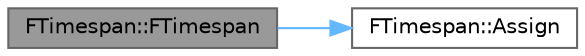 digraph "FTimespan::FTimespan"
{
 // INTERACTIVE_SVG=YES
 // LATEX_PDF_SIZE
  bgcolor="transparent";
  edge [fontname=Helvetica,fontsize=10,labelfontname=Helvetica,labelfontsize=10];
  node [fontname=Helvetica,fontsize=10,shape=box,height=0.2,width=0.4];
  rankdir="LR";
  Node1 [id="Node000001",label="FTimespan::FTimespan",height=0.2,width=0.4,color="gray40", fillcolor="grey60", style="filled", fontcolor="black",tooltip="Create and initialize a new time interval with the specified number of days, hours,..."];
  Node1 -> Node2 [id="edge1_Node000001_Node000002",color="steelblue1",style="solid",tooltip=" "];
  Node2 [id="Node000002",label="FTimespan::Assign",height=0.2,width=0.4,color="grey40", fillcolor="white", style="filled",URL="$d0/d12/structFTimespan.html#ad20f0dbfad5ce0985165e477a7ac01f6",tooltip="Assign the specified components to this time span."];
}

